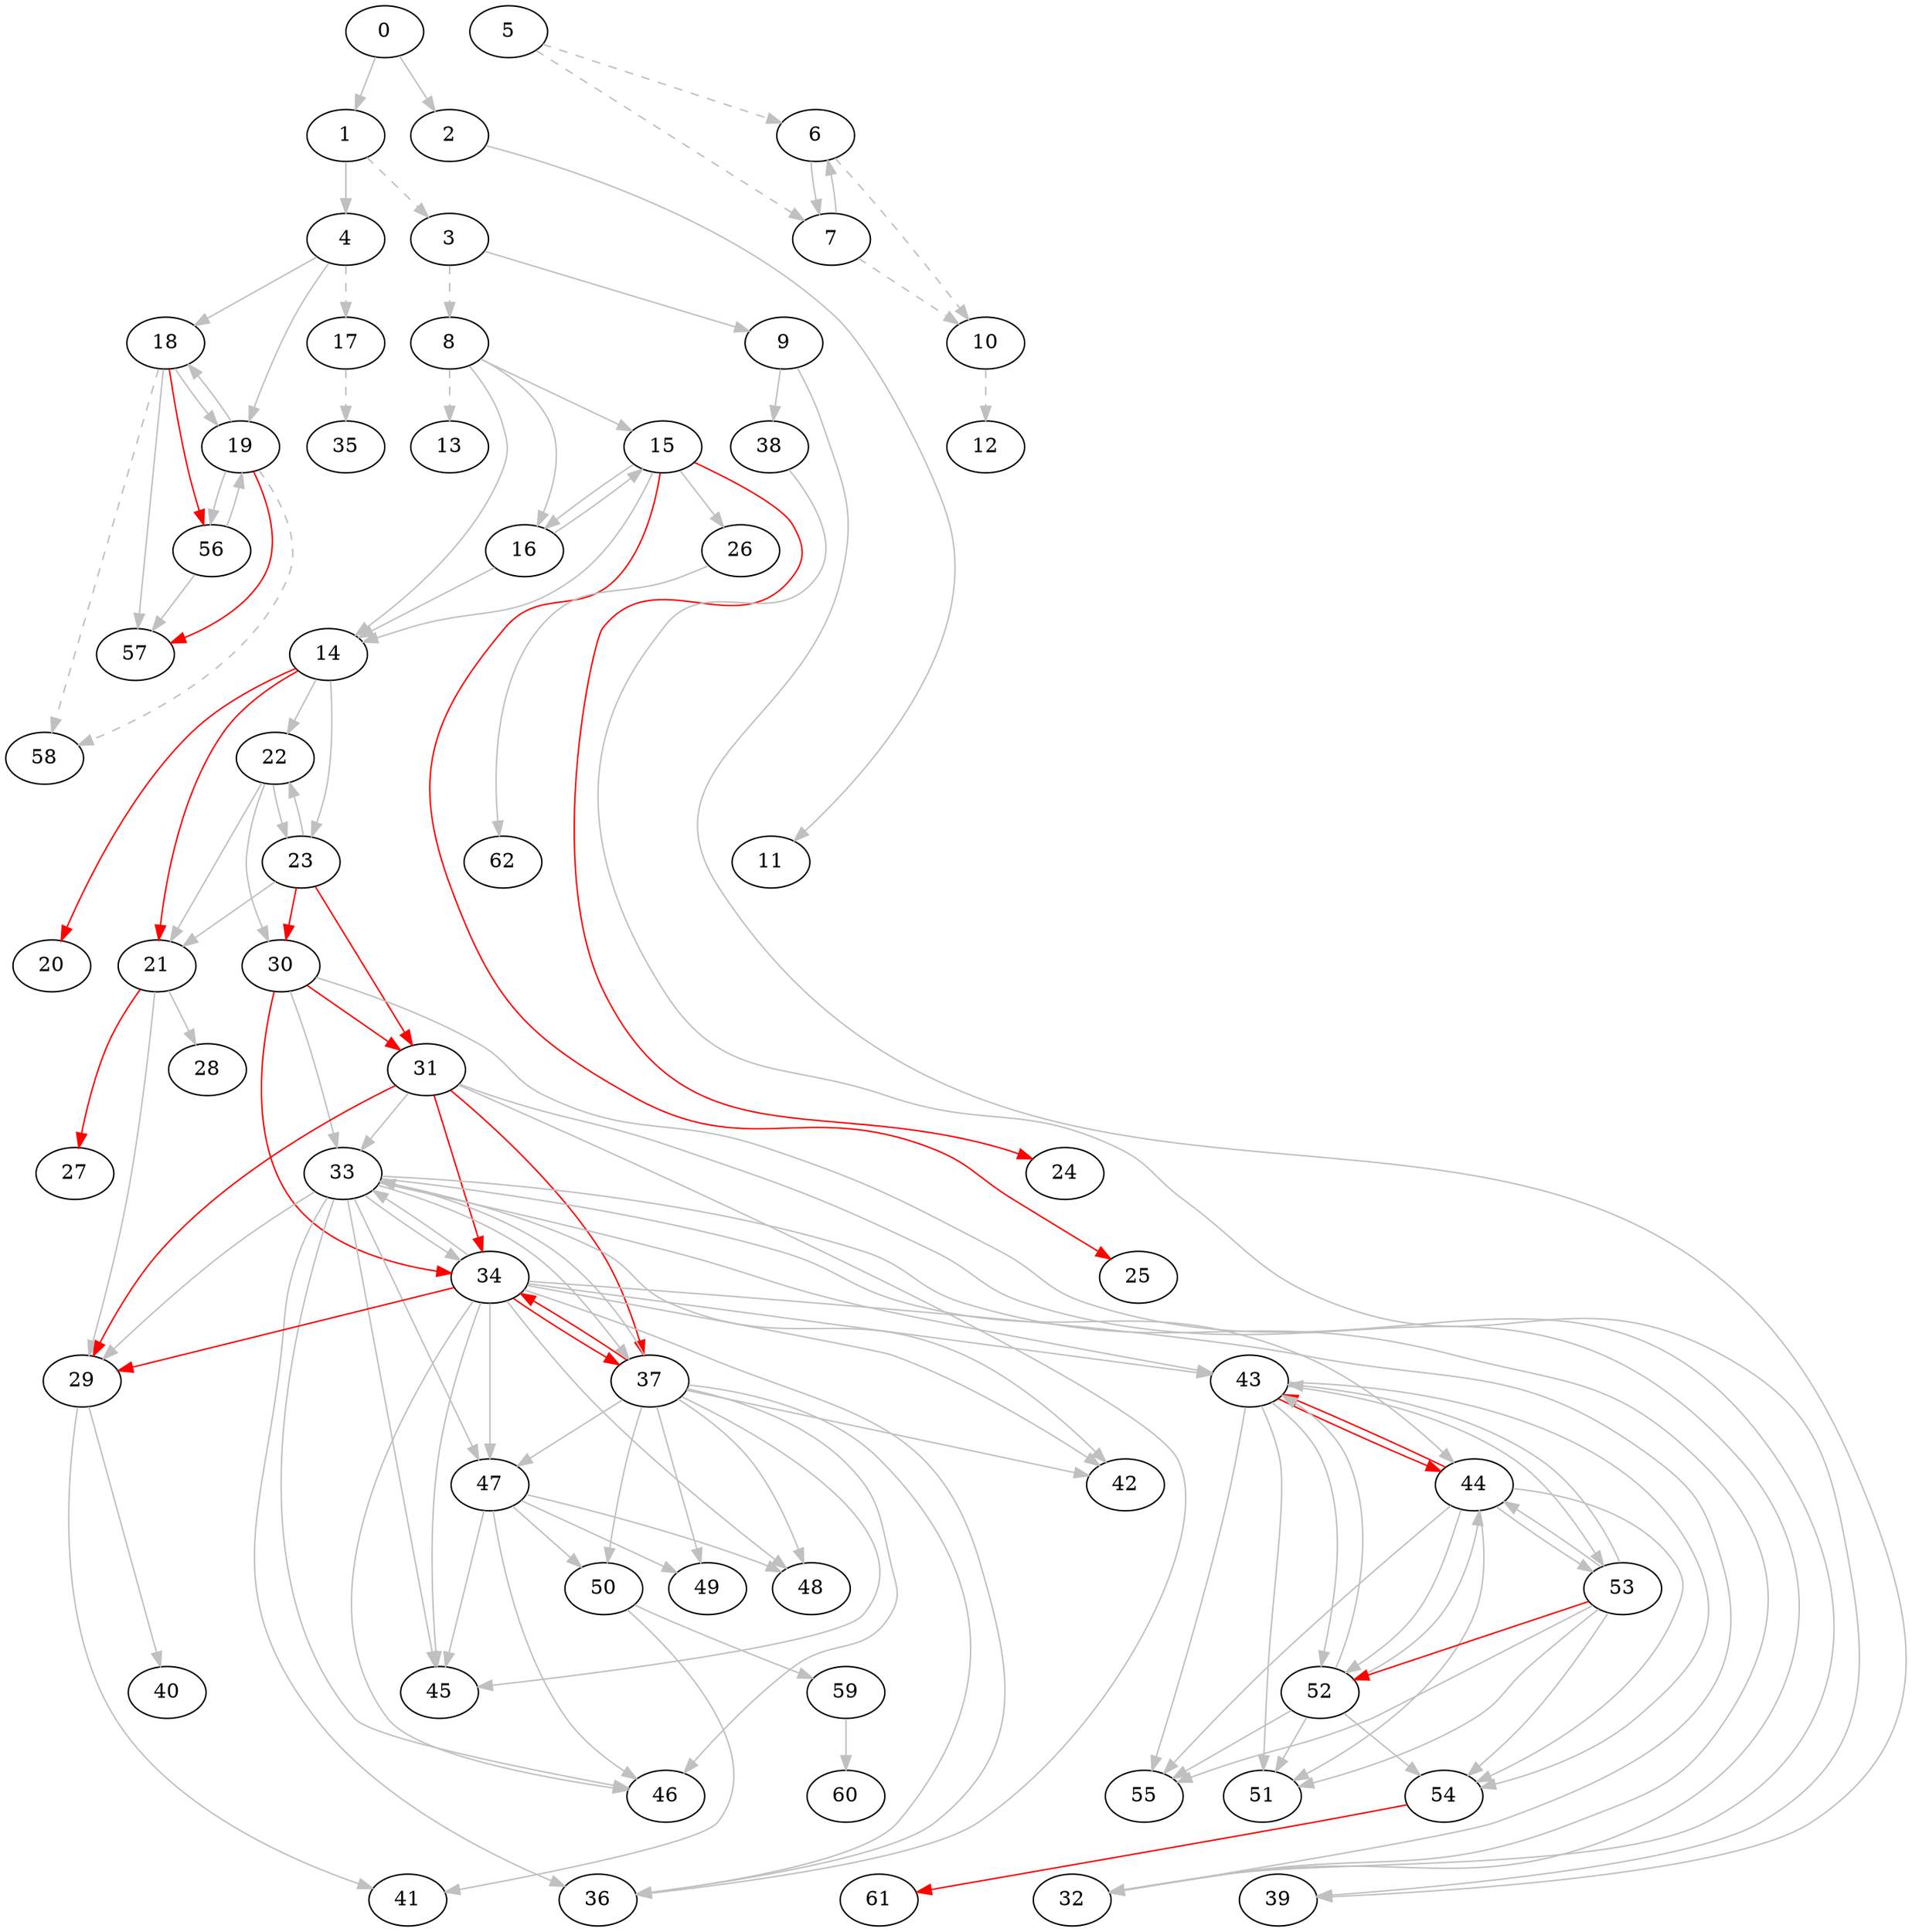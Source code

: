 /* Created by igraph 1.2.6 */
digraph {
  0 [
    name=M86159
  ];
  1 [
    name=M810154
  ];
  2 [
    name=M94211
  ];
  3 [
    name=M91414
  ];
  4 [
    name=M96902
  ];
  5 [
    name=M810885
  ];
  6 [
    name=M93370
  ];
  7 [
    name=M93924
  ];
  8 [
    name=M95768
  ];
  9 [
    name=M99826
  ];
  10 [
    name=M94927
  ];
  11 [
    name=M94926
  ];
  12 [
    name=M01236
  ];
  13 [
    name=M96011
  ];
  14 [
    name=M97750
  ];
  15 [
    name=M98146
  ];
  16 [
    name=M98703
  ];
  17 [
    name=M99624
  ];
  18 [
    name=M912106
  ];
  19 [
    name=M00943
  ];
  20 [
    name=M97944
  ];
  21 [
    name=M98516
  ];
  22 [
    name=M98884
  ];
  23 [
    name=M99250
  ];
  24 [
    name=M97945
  ];
  25 [
    name=M98147
  ];
  26 [
    name=M01234
  ];
  27 [
    name=M98889
  ];
  28 [
    name=M910050
  ];
  29 [
    name=M910479
  ];
  30 [
    name=M99402
  ];
  31 [
    name=M99825
  ];
  32 [
    name=M910478
  ];
  33 [
    name=M910665_1
  ];
  34 [
    name=M910888
  ];
  35 [
    name=M05847
  ];
  36 [
    name=M910881
  ];
  37 [
    name=M911140
  ];
  38 [
    name=M910882
  ];
  39 [
    name=M00066
  ];
  40 [
    name=M911374
  ];
  41 [
    name=M01603
  ];
  42 [
    name=M911142
  ];
  43 [
    name=M911144
  ];
  44 [
    name=M911375
  ];
  45 [
    name=M911364
  ];
  46 [
    name=M911620
  ];
  47 [
    name=M911619
  ];
  48 [
    name=M911842
  ];
  49 [
    name=M912103
  ];
  50 [
    name=M01235
  ];
  51 [
    name=M911146
  ];
  52 [
    name=M911362
  ];
  53 [
    name=M911373
  ];
  54 [
    name=M00945
  ];
  55 [
    name=M06114_3
  ];
  56 [
    name=M912102
  ];
  57 [
    name=M00362
  ];
  58 [
    name=M00065
  ];
  59 [
    name=M00363
  ];
  60 [
    name=M07824
  ];
  61 [
    name=M00680
  ];
  62 [
    name=M910480_2
  ];

  0 -> 1 [
    weight=1
    style=solid
    color=gray
  ];
  0 -> 2 [
    weight=1
    style=solid
    color=gray
  ];
  1 -> 3 [
    weight=0.999644444444444
    style=dashed
    color=gray
  ];
  1 -> 4 [
    weight=1
    style=solid
    color=gray
  ];
  5 -> 6 [
    weight=0.572933333333333
    style=dashed
    color=gray
  ];
  5 -> 7 [
    weight=0.427066666666667
    style=dashed
    color=gray
  ];
  3 -> 8 [
    weight=1
    style=dashed
    color=gray
  ];
  3 -> 9 [
    weight=0.918622222222222
    style=solid
    color=gray
  ];
  6 -> 7 [
    weight=0.572933333333333
    style=solid
    color=gray
  ];
  6 -> 10 [
    weight=0.506666666666667
    style=dashed
    color=gray
  ];
  7 -> 6 [
    weight=0.427066666666667
    style=solid
    color=gray
  ];
  7 -> 10 [
    weight=0.493333333333333
    style=dashed
    color=gray
  ];
  2 -> 11 [
    weight=0.998622222222222
    style=solid
    color=gray
  ];
  10 -> 12 [
    weight=1
    style=dashed
    color=gray
  ];
  8 -> 13 [
    weight=1
    style=dashed
    color=gray
  ];
  8 -> 14 [
    weight=0.155555555555556
    style=solid
    color=gray
  ];
  8 -> 15 [
    weight=0.728444444444444
    style=solid
    color=gray
  ];
  8 -> 16 [
    weight=0.278711111111111
    style=solid
    color=gray
  ];
  4 -> 17 [
    weight=1
    style=dashed
    color=gray
  ];
  4 -> 18 [
    weight=0.876488888888889
    style=solid
    color=gray
  ];
  4 -> 19 [
    weight=0.121777777777778
    style=solid
    color=gray
  ];
  14 -> 20 [
    weight=0.987066666666667
    style=solid
    color=red
  ];
  14 -> 21 [
    weight=0.308622222222222
    style=solid
    color=red
  ];
  14 -> 22 [
    weight=0.757066666666667
    style=solid
    color=gray
  ];
  14 -> 23 [
    weight=0.216266666666667
    style=solid
    color=gray
  ];
  15 -> 14 [
    weight=0.636844444444444
    style=solid
    color=gray
  ];
  15 -> 24 [
    weight=0.9984
    style=solid
    color=red
  ];
  15 -> 25 [
    weight=0.991466666666667
    style=solid
    color=red
  ];
  15 -> 16 [
    weight=0.687866666666667
    style=solid
    color=gray
  ];
  15 -> 26 [
    weight=0.933733333333333
    style=solid
    color=gray
  ];
  21 -> 27 [
    weight=0.985377777777778
    style=solid
    color=red
  ];
  21 -> 28 [
    weight=0.939644444444444
    style=solid
    color=gray
  ];
  21 -> 29 [
    weight=0.186133333333333
    style=solid
    color=gray
  ];
  16 -> 14 [
    weight=0.195422222222222
    style=solid
    color=gray
  ];
  16 -> 15 [
    weight=0.2428
    style=solid
    color=gray
  ];
  22 -> 21 [
    weight=0.534
    style=solid
    color=gray
  ];
  22 -> 23 [
    weight=0.659288888888889
    style=solid
    color=gray
  ];
  22 -> 30 [
    weight=0.295022222222222
    style=solid
    color=gray
  ];
  23 -> 21 [
    weight=0.136133333333333
    style=solid
    color=gray
  ];
  23 -> 22 [
    weight=0.183644444444444
    style=solid
    color=gray
  ];
  23 -> 30 [
    weight=0.576533333333333
    style=solid
    color=red
  ];
  23 -> 31 [
    weight=0.283866666666667
    style=solid
    color=red
  ];
  30 -> 31 [
    weight=0.631511111111111
    style=solid
    color=red
  ];
  30 -> 32 [
    weight=0.156266666666667
    style=solid
    color=gray
  ];
  30 -> 33 [
    weight=0.119688888888889
    style=solid
    color=gray
  ];
  30 -> 34 [
    weight=0.115688888888889
    style=solid
    color=red
  ];
  17 -> 35 [
    weight=1
    style=dashed
    color=gray
  ];
  31 -> 29 [
    weight=0.279066666666667
    style=solid
    color=red
  ];
  31 -> 32 [
    weight=0.366533333333333
    style=solid
    color=gray
  ];
  31 -> 33 [
    weight=0.371333333333333
    style=solid
    color=gray
  ];
  31 -> 36 [
    weight=0.212488888888889
    style=solid
    color=gray
  ];
  31 -> 34 [
    weight=0.3436
    style=solid
    color=red
  ];
  31 -> 37 [
    weight=0.165911111111111
    style=solid
    color=red
  ];
  9 -> 38 [
    weight=0.865466666666667
    style=solid
    color=gray
  ];
  9 -> 39 [
    weight=0.180622222222222
    style=solid
    color=gray
  ];
  38 -> 39 [
    weight=0.809822222222222
    style=solid
    color=gray
  ];
  29 -> 40 [
    weight=0.950044444444444
    style=solid
    color=gray
  ];
  29 -> 41 [
    weight=0.105511111111111
    style=solid
    color=gray
  ];
  33 -> 29 [
    weight=0.187911111111111
    style=solid
    color=gray
  ];
  33 -> 32 [
    weight=0.195244444444444
    style=solid
    color=gray
  ];
  33 -> 36 [
    weight=0.340311111111111
    style=solid
    color=gray
  ];
  33 -> 34 [
    weight=0.240755555555556
    style=solid
    color=gray
  ];
  33 -> 42 [
    weight=0.373955555555556
    style=solid
    color=gray
  ];
  33 -> 37 [
    weight=0.419688888888889
    style=solid
    color=gray
  ];
  33 -> 43 [
    weight=0.148177777777778
    style=solid
    color=gray
  ];
  33 -> 44 [
    weight=0.125733333333333
    style=solid
    color=gray
  ];
  33 -> 45 [
    weight=0.213688888888889
    style=solid
    color=gray
  ];
  33 -> 46 [
    weight=0.176711111111111
    style=solid
    color=gray
  ];
  33 -> 47 [
    weight=0.229644444444444
    style=solid
    color=gray
  ];
  34 -> 29 [
    weight=0.158355555555556
    style=solid
    color=red
  ];
  34 -> 32 [
    weight=0.161111111111111
    style=solid
    color=gray
  ];
  34 -> 33 [
    weight=0.294266666666667
    style=solid
    color=gray
  ];
  34 -> 36 [
    weight=0.2196
    style=solid
    color=gray
  ];
  34 -> 42 [
    weight=0.2892
    style=solid
    color=gray
  ];
  34 -> 37 [
    weight=0.251777777777778
    style=solid
    color=red
  ];
  34 -> 43 [
    weight=0.119111111111111
    style=solid
    color=gray
  ];
  34 -> 45 [
    weight=0.263644444444444
    style=solid
    color=gray
  ];
  34 -> 46 [
    weight=0.227333333333333
    style=solid
    color=gray
  ];
  34 -> 47 [
    weight=0.2812
    style=solid
    color=gray
  ];
  34 -> 48 [
    weight=0.125777777777778
    style=solid
    color=gray
  ];
  37 -> 33 [
    weight=0.165466666666667
    style=solid
    color=gray
  ];
  37 -> 36 [
    weight=0.108177777777778
    style=solid
    color=gray
  ];
  37 -> 34 [
    weight=0.235022222222222
    style=solid
    color=red
  ];
  37 -> 42 [
    weight=0.165111111111111
    style=solid
    color=gray
  ];
  37 -> 45 [
    weight=0.335111111111111
    style=solid
    color=gray
  ];
  37 -> 46 [
    weight=0.326488888888889
    style=solid
    color=gray
  ];
  37 -> 47 [
    weight=0.414666666666667
    style=solid
    color=gray
  ];
  37 -> 48 [
    weight=0.238977777777778
    style=solid
    color=gray
  ];
  37 -> 49 [
    weight=0.212177777777778
    style=solid
    color=gray
  ];
  37 -> 50 [
    weight=0.147733333333333
    style=solid
    color=gray
  ];
  43 -> 51 [
    weight=0.401377777777778
    style=solid
    color=gray
  ];
  43 -> 52 [
    weight=0.101866666666667
    style=solid
    color=gray
  ];
  43 -> 53 [
    weight=0.192088888888889
    style=solid
    color=gray
  ];
  43 -> 44 [
    weight=0.449511111111111
    style=solid
    color=red
  ];
  43 -> 54 [
    weight=0.145333333333333
    style=solid
    color=gray
  ];
  43 -> 55 [
    weight=0.143733333333333
    style=solid
    color=gray
  ];
  52 -> 51 [
    weight=0.123822222222222
    style=solid
    color=gray
  ];
  52 -> 43 [
    weight=0.155955555555556
    style=solid
    color=gray
  ];
  52 -> 44 [
    weight=0.116666666666667
    style=solid
    color=gray
  ];
  52 -> 54 [
    weight=0.356088888888889
    style=solid
    color=gray
  ];
  52 -> 55 [
    weight=0.3948
    style=solid
    color=gray
  ];
  53 -> 51 [
    weight=0.135466666666667
    style=solid
    color=gray
  ];
  53 -> 43 [
    weight=0.133733333333333
    style=solid
    color=gray
  ];
  53 -> 52 [
    weight=0.240444444444444
    style=solid
    color=red
  ];
  53 -> 44 [
    weight=0.107688888888889
    style=solid
    color=gray
  ];
  53 -> 54 [
    weight=0.299644444444444
    style=solid
    color=gray
  ];
  53 -> 55 [
    weight=0.281422222222222
    style=solid
    color=gray
  ];
  44 -> 51 [
    weight=0.324088888888889
    style=solid
    color=gray
  ];
  44 -> 43 [
    weight=0.326266666666667
    style=solid
    color=red
  ];
  44 -> 52 [
    weight=0.469822222222222
    style=solid
    color=gray
  ];
  44 -> 53 [
    weight=0.653866666666667
    style=solid
    color=gray
  ];
  44 -> 54 [
    weight=0.151555555555556
    style=solid
    color=gray
  ];
  44 -> 55 [
    weight=0.148666666666667
    style=solid
    color=gray
  ];
  47 -> 45 [
    weight=0.136577777777778
    style=solid
    color=gray
  ];
  47 -> 46 [
    weight=0.227955555555556
    style=solid
    color=gray
  ];
  47 -> 48 [
    weight=0.508177777777778
    style=solid
    color=gray
  ];
  47 -> 49 [
    weight=0.570888888888889
    style=solid
    color=gray
  ];
  47 -> 50 [
    weight=0.674311111111111
    style=solid
    color=gray
  ];
  56 -> 57 [
    weight=0.487333333333333
    style=solid
    color=gray
  ];
  56 -> 19 [
    weight=0.648088888888889
    style=solid
    color=gray
  ];
  18 -> 56 [
    weight=0.815555555555556
    style=solid
    color=red
  ];
  18 -> 58 [
    weight=0.823155555555556
    style=dashed
    color=gray
  ];
  18 -> 57 [
    weight=0.168888888888889
    style=solid
    color=gray
  ];
  18 -> 19 [
    weight=0.230133333333333
    style=solid
    color=gray
  ];
  59 -> 60 [
    weight=1
    style=solid
    color=gray
  ];
  19 -> 56 [
    weight=0.182711111111111
    style=solid
    color=gray
  ];
  19 -> 18 [
    weight=0.1232
    style=solid
    color=gray
  ];
  19 -> 58 [
    weight=0.1132
    style=dashed
    color=gray
  ];
  19 -> 57 [
    weight=0.343777777777778
    style=solid
    color=red
  ];
  54 -> 61 [
    weight=0.749644444444444
    style=solid
    color=red
  ];
  50 -> 59 [
    weight=0.804844444444444
    style=solid
    color=gray
  ];
  50 -> 41 [
    weight=0.840222222222222
    style=solid
    color=gray
  ];
  26 -> 62 [
    weight=0.999555555555556
    style=solid
    color=gray
  ];
}
